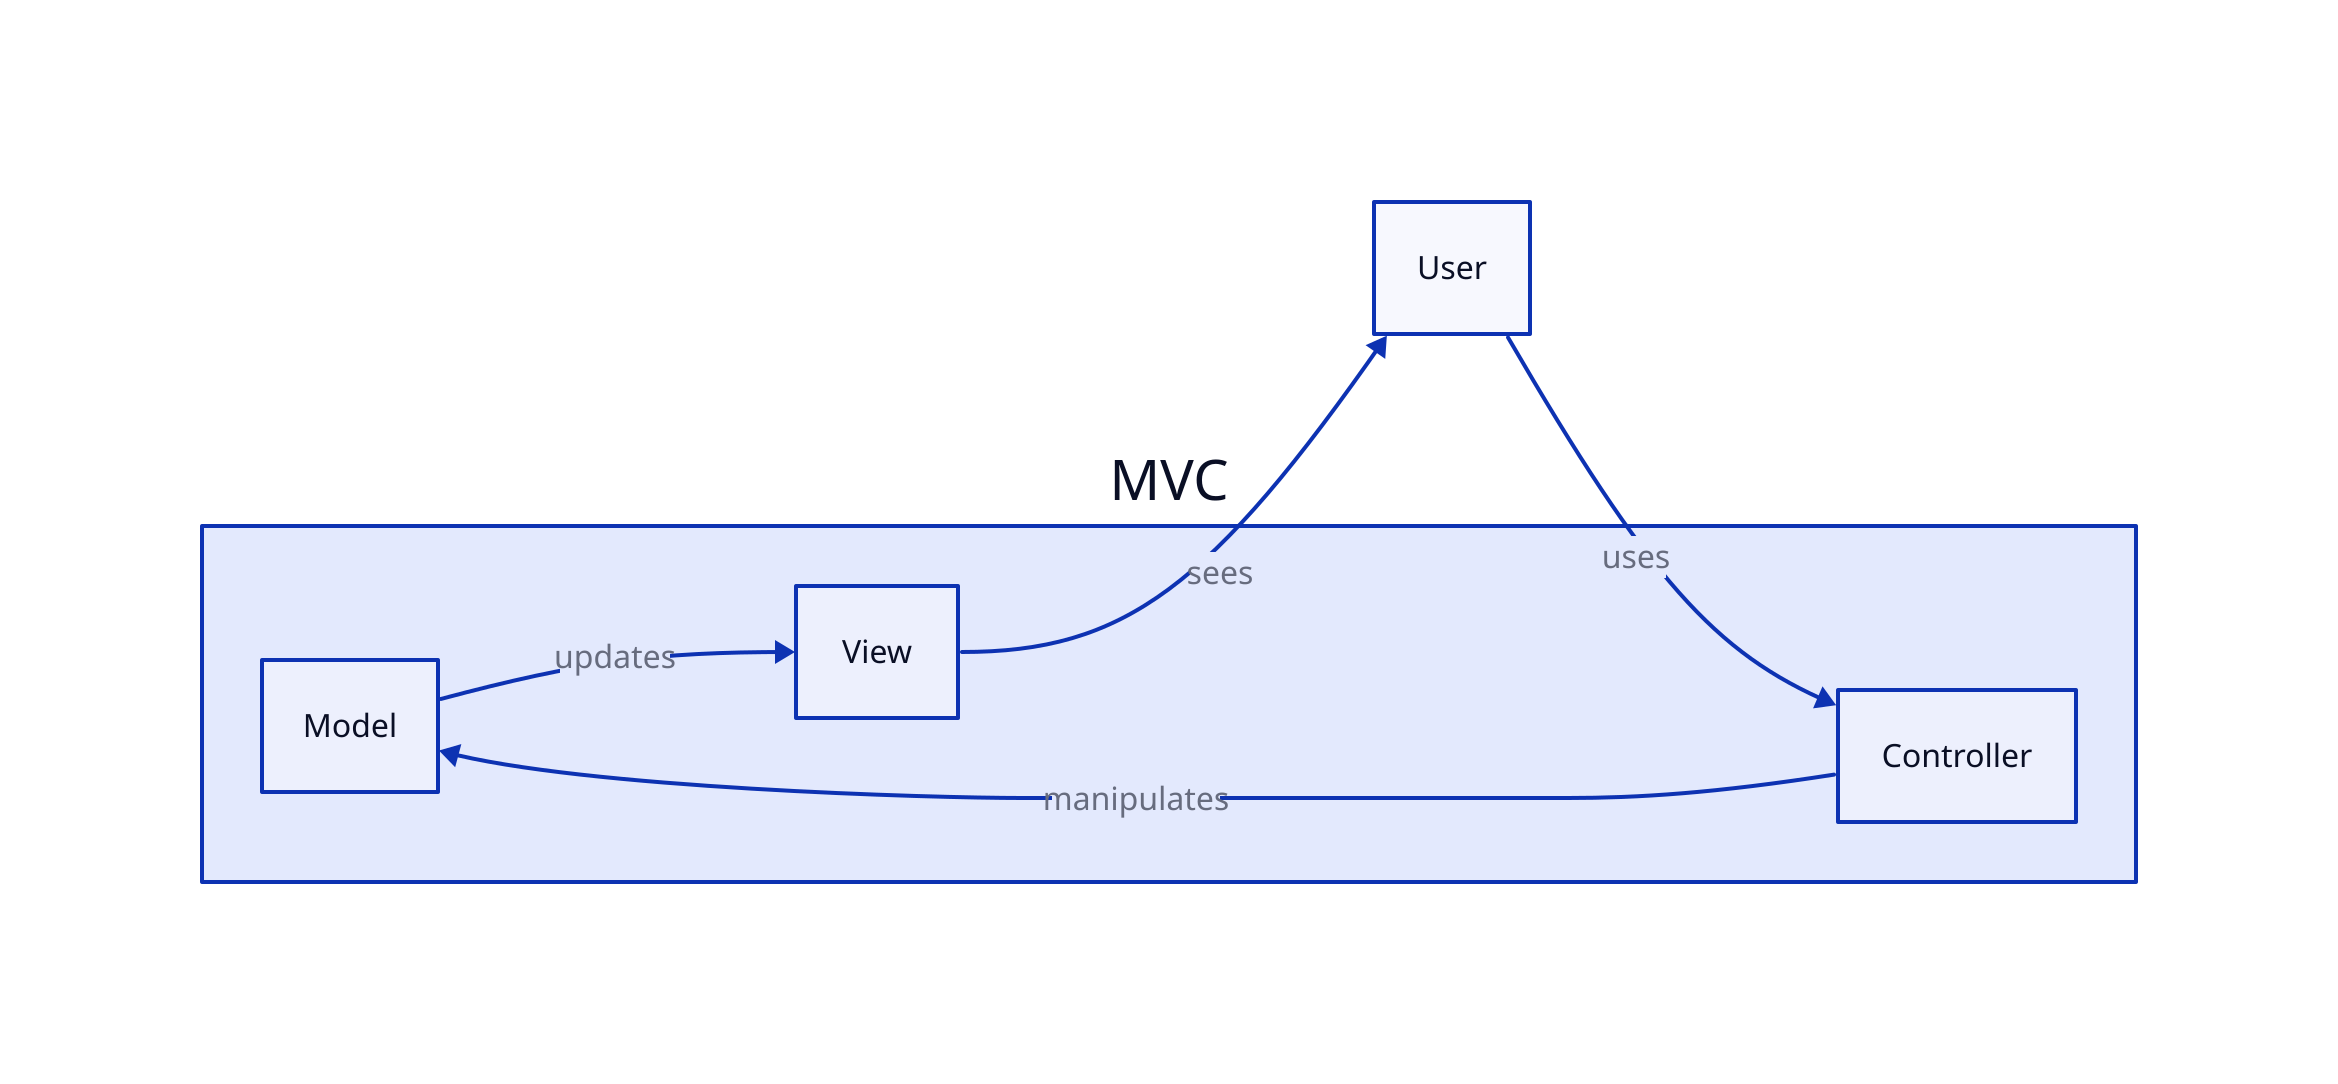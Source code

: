 direction: right

MVC.Model -> MVC.View: updates
MVC.Controller -> MVC.Model: manipulates
MVC.View -> User: sees
User -> MVC.Controller: uses

